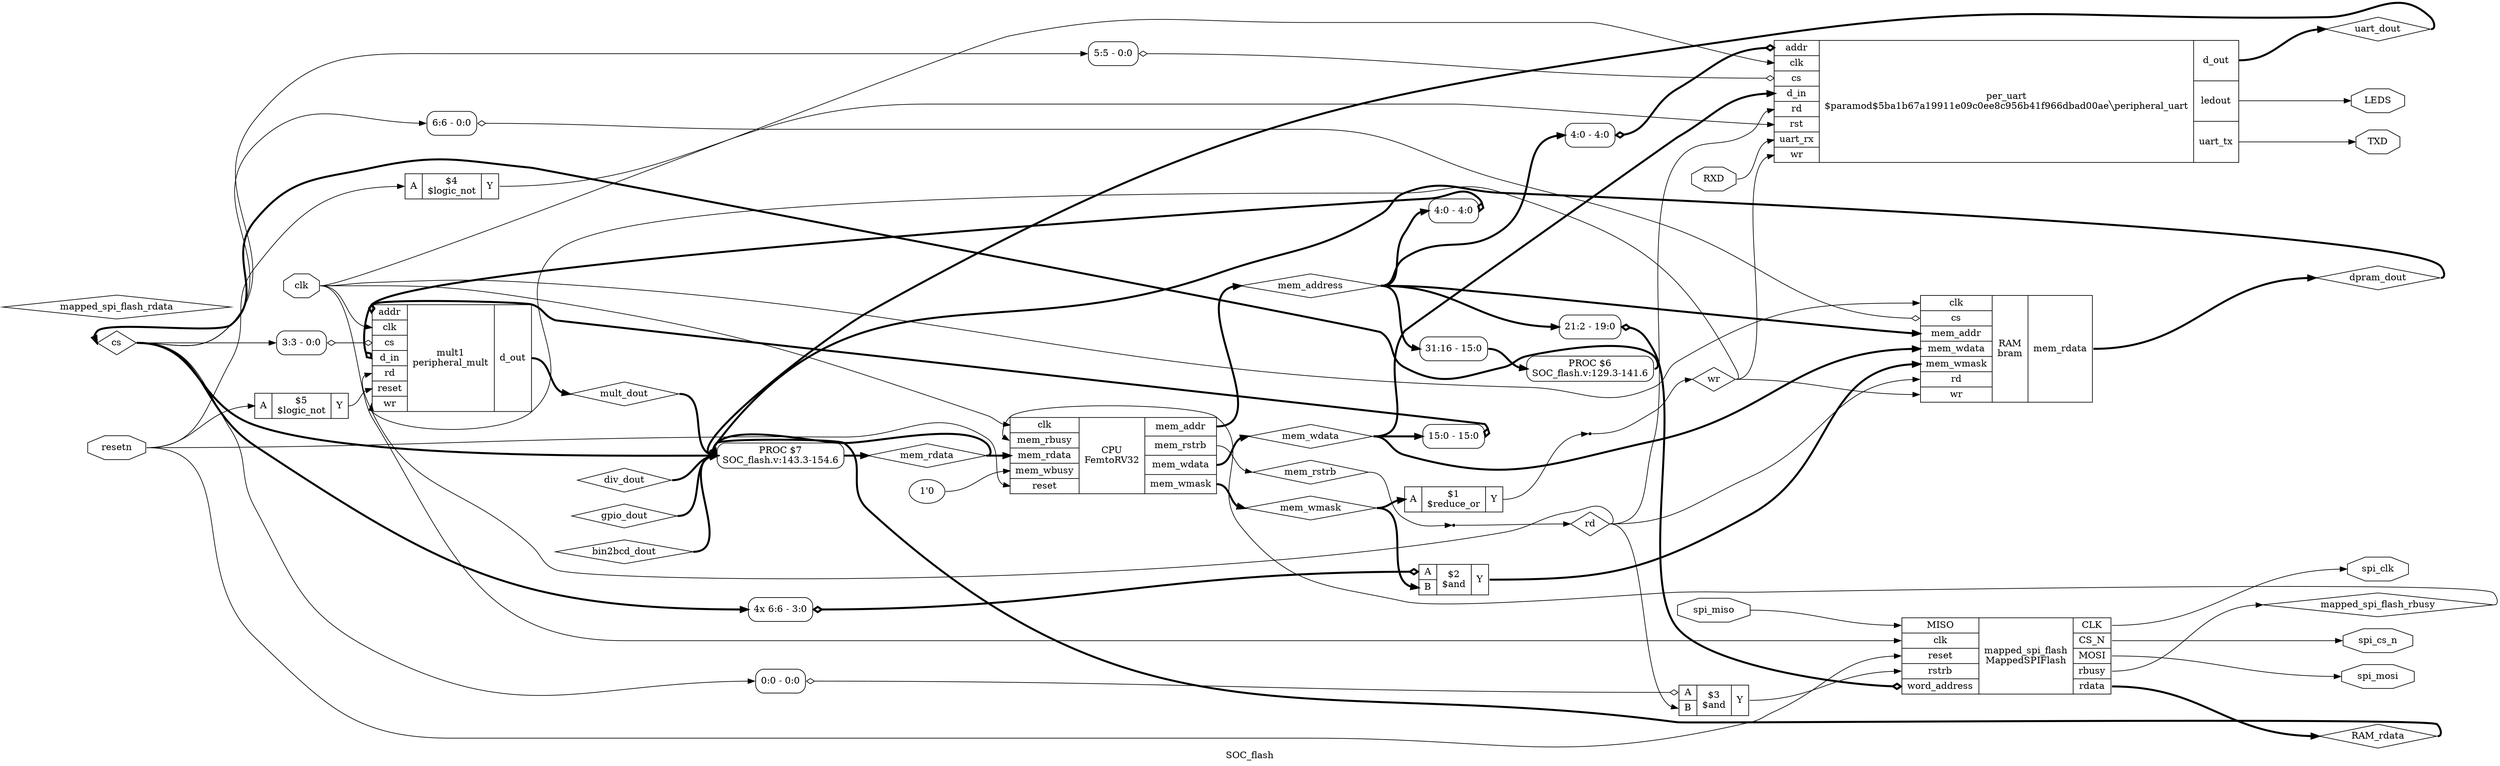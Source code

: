 digraph "SOC_flash" {
label="SOC_flash";
rankdir="LR";
remincross=true;
n10 [ shape=diamond, label="cs", color="black", fontcolor="black"];
n11 [ shape=diamond, label="dpram_dout", color="black", fontcolor="black"];
n12 [ shape=diamond, label="bin2bcd_dout", color="black", fontcolor="black"];
n13 [ shape=diamond, label="div_dout", color="black", fontcolor="black"];
n14 [ shape=diamond, label="mult_dout", color="black", fontcolor="black"];
n15 [ shape=diamond, label="gpio_dout", color="black", fontcolor="black"];
n16 [ shape=diamond, label="uart_dout", color="black", fontcolor="black"];
n17 [ shape=diamond, label="mapped_spi_flash_rdata", color="black", fontcolor="black"];
n18 [ shape=diamond, label="rd", color="black", fontcolor="black"];
n19 [ shape=diamond, label="wr", color="black", fontcolor="black"];
n20 [ shape=diamond, label="RAM_rdata", color="black", fontcolor="black"];
n21 [ shape=diamond, label="mapped_spi_flash_rbusy", color="black", fontcolor="black"];
n22 [ shape=diamond, label="mem_wmask", color="black", fontcolor="black"];
n23 [ shape=diamond, label="mem_wdata", color="black", fontcolor="black"];
n24 [ shape=diamond, label="mem_rstrb", color="black", fontcolor="black"];
n25 [ shape=diamond, label="mem_rdata", color="black", fontcolor="black"];
n26 [ shape=diamond, label="mem_address", color="black", fontcolor="black"];
n27 [ shape=octagon, label="TXD", color="black", fontcolor="black"];
n28 [ shape=octagon, label="RXD", color="black", fontcolor="black"];
n29 [ shape=octagon, label="LEDS", color="black", fontcolor="black"];
n30 [ shape=octagon, label="spi_clk", color="black", fontcolor="black"];
n31 [ shape=octagon, label="spi_cs_n", color="black", fontcolor="black"];
n32 [ shape=octagon, label="spi_miso", color="black", fontcolor="black"];
n33 [ shape=octagon, label="spi_mosi", color="black", fontcolor="black"];
n34 [ shape=octagon, label="resetn", color="black", fontcolor="black"];
n35 [ shape=octagon, label="clk", color="black", fontcolor="black"];
c38 [ shape=record, label="{{<p36> A}|$5\n$logic_not|{<p37> Y}}",  ];
c43 [ shape=record, label="{{<p39> addr|<p35> clk|<p10> cs|<p40> d_in|<p18> rd|<p41> reset|<p19> wr}|mult1\nperipheral_mult|{<p42> d_out}}",  ];
x0 [ shape=record, style=rounded, label="<s0> 4:0 - 4:0 ", color="black", fontcolor="black" ];
x0:e -> c43:p39:w [arrowhead=odiamond, arrowtail=odiamond, dir=both, color="black", fontcolor="black", style="setlinewidth(3)", label=""];
x1 [ shape=record, style=rounded, label="<s0> 3:3 - 0:0 ", color="black", fontcolor="black" ];
x1:e -> c43:p10:w [arrowhead=odiamond, arrowtail=odiamond, dir=both, color="black", fontcolor="black", label=""];
x2 [ shape=record, style=rounded, label="<s0> 15:0 - 15:0 ", color="black", fontcolor="black" ];
x2:e -> c43:p40:w [arrowhead=odiamond, arrowtail=odiamond, dir=both, color="black", fontcolor="black", style="setlinewidth(3)", label=""];
c44 [ shape=record, label="{{<p36> A}|$4\n$logic_not|{<p37> Y}}",  ];
c49 [ shape=record, label="{{<p39> addr|<p35> clk|<p10> cs|<p40> d_in|<p18> rd|<p45> rst|<p46> uart_rx|<p19> wr}|per_uart\n$paramod$5ba1b67a19911e09c0ee8c956b41f966dbad00ae&#9586;peripheral_uart|{<p42> d_out|<p47> ledout|<p48> uart_tx}}",  ];
x3 [ shape=record, style=rounded, label="<s0> 4:0 - 4:0 ", color="black", fontcolor="black" ];
x3:e -> c49:p39:w [arrowhead=odiamond, arrowtail=odiamond, dir=both, color="black", fontcolor="black", style="setlinewidth(3)", label=""];
x4 [ shape=record, style=rounded, label="<s0> 5:5 - 0:0 ", color="black", fontcolor="black" ];
x4:e -> c49:p10:w [arrowhead=odiamond, arrowtail=odiamond, dir=both, color="black", fontcolor="black", label=""];
c51 [ shape=record, label="{{<p36> A|<p50> B}|$3\n$and|{<p37> Y}}",  ];
x5 [ shape=record, style=rounded, label="<s0> 0:0 - 0:0 ", color="black", fontcolor="black" ];
x5:e -> c51:p36:w [arrowhead=odiamond, arrowtail=odiamond, dir=both, color="black", fontcolor="black", label=""];
c60 [ shape=record, label="{{<p52> MISO|<p35> clk|<p41> reset|<p53> rstrb|<p54> word_address}|mapped_spi_flash\nMappedSPIFlash|{<p55> CLK|<p56> CS_N|<p57> MOSI|<p58> rbusy|<p59> rdata}}",  ];
x6 [ shape=record, style=rounded, label="<s0> 21:2 - 19:0 ", color="black", fontcolor="black" ];
x6:e -> c60:p54:w [arrowhead=odiamond, arrowtail=odiamond, dir=both, color="black", fontcolor="black", style="setlinewidth(3)", label=""];
c61 [ shape=record, label="{{<p36> A|<p50> B}|$2\n$and|{<p37> Y}}",  ];
x7 [ shape=record, style=rounded, label="<s3> 4x 6:6 - 3:0 ", color="black", fontcolor="black" ];
x7:e -> c61:p36:w [arrowhead=odiamond, arrowtail=odiamond, dir=both, color="black", fontcolor="black", style="setlinewidth(3)", label=""];
c63 [ shape=record, label="{{<p35> clk|<p10> cs|<p62> mem_addr|<p23> mem_wdata|<p22> mem_wmask|<p18> rd|<p19> wr}|RAM\nbram|{<p25> mem_rdata}}",  ];
x8 [ shape=record, style=rounded, label="<s0> 6:6 - 0:0 ", color="black", fontcolor="black" ];
x8:e -> c63:p10:w [arrowhead=odiamond, arrowtail=odiamond, dir=both, color="black", fontcolor="black", label=""];
c64 [ shape=record, label="{{<p36> A}|$1\n$reduce_or|{<p37> Y}}",  ];
v9 [ label="1'0" ];
c67 [ shape=record, label="{{<p35> clk|<p65> mem_rbusy|<p25> mem_rdata|<p66> mem_wbusy|<p41> reset}|CPU\nFemtoRV32|{<p62> mem_addr|<p24> mem_rstrb|<p23> mem_wdata|<p22> mem_wmask}}",  ];
p10 [shape=box, style=rounded, label="PROC $7\nSOC_flash.v:143.3-154.6", ];
x12 [ shape=record, style=rounded, label="<s0> 31:16 - 15:0 ", color="black", fontcolor="black" ];
p11 [shape=box, style=rounded, label="PROC $6\nSOC_flash.v:129.3-141.6", ];
x13 [shape=point, ];
x14 [shape=point, ];
p11:e -> n10:w [color="black", fontcolor="black", style="setlinewidth(3)", label=""];
n10:e -> p10:w [color="black", fontcolor="black", style="setlinewidth(3)", label=""];
n10:e -> x1:s0:w [color="black", fontcolor="black", label=""];
n10:e -> x4:s0:w [color="black", fontcolor="black", label=""];
n10:e -> x5:s0:w [color="black", fontcolor="black", label=""];
n10:e -> x7:s3:w [color="black", fontcolor="black", style="setlinewidth(3)", label=""];
n10:e -> x8:s0:w [color="black", fontcolor="black", label=""];
c63:p25:e -> n11:w [color="black", fontcolor="black", style="setlinewidth(3)", label=""];
n11:e -> p10:w [color="black", fontcolor="black", style="setlinewidth(3)", label=""];
n12:e -> p10:w [color="black", fontcolor="black", style="setlinewidth(3)", label=""];
n13:e -> p10:w [color="black", fontcolor="black", style="setlinewidth(3)", label=""];
c43:p42:e -> n14:w [color="black", fontcolor="black", style="setlinewidth(3)", label=""];
n14:e -> p10:w [color="black", fontcolor="black", style="setlinewidth(3)", label=""];
n15:e -> p10:w [color="black", fontcolor="black", style="setlinewidth(3)", label=""];
c49:p42:e -> n16:w [color="black", fontcolor="black", style="setlinewidth(3)", label=""];
n16:e -> p10:w [color="black", fontcolor="black", style="setlinewidth(3)", label=""];
x14:e -> n18:w [color="black", fontcolor="black", label=""];
n18:e -> c43:p18:w [color="black", fontcolor="black", label=""];
n18:e -> c49:p18:w [color="black", fontcolor="black", label=""];
n18:e -> c51:p50:w [color="black", fontcolor="black", label=""];
n18:e -> c63:p18:w [color="black", fontcolor="black", label=""];
x13:e -> n19:w [color="black", fontcolor="black", label=""];
n19:e -> c43:p19:w [color="black", fontcolor="black", label=""];
n19:e -> c49:p19:w [color="black", fontcolor="black", label=""];
n19:e -> c63:p19:w [color="black", fontcolor="black", label=""];
c60:p59:e -> n20:w [color="black", fontcolor="black", style="setlinewidth(3)", label=""];
n20:e -> p10:w [color="black", fontcolor="black", style="setlinewidth(3)", label=""];
c60:p58:e -> n21:w [color="black", fontcolor="black", label=""];
n21:e -> c67:p65:w [color="black", fontcolor="black", label=""];
c67:p22:e -> n22:w [color="black", fontcolor="black", style="setlinewidth(3)", label=""];
n22:e -> c61:p50:w [color="black", fontcolor="black", style="setlinewidth(3)", label=""];
n22:e -> c64:p36:w [color="black", fontcolor="black", style="setlinewidth(3)", label=""];
c67:p23:e -> n23:w [color="black", fontcolor="black", style="setlinewidth(3)", label=""];
n23:e -> c49:p40:w [color="black", fontcolor="black", style="setlinewidth(3)", label=""];
n23:e -> c63:p23:w [color="black", fontcolor="black", style="setlinewidth(3)", label=""];
n23:e -> x2:s0:w [color="black", fontcolor="black", style="setlinewidth(3)", label=""];
c67:p24:e -> n24:w [color="black", fontcolor="black", label=""];
n24:e -> x14:w [color="black", fontcolor="black", label=""];
p10:e -> n25:w [color="black", fontcolor="black", style="setlinewidth(3)", label=""];
n25:e -> c67:p25:w [color="black", fontcolor="black", style="setlinewidth(3)", label=""];
n25:e -> p10:w [color="black", fontcolor="black", style="setlinewidth(3)", label=""];
c67:p62:e -> n26:w [color="black", fontcolor="black", style="setlinewidth(3)", label=""];
n26:e -> c63:p62:w [color="black", fontcolor="black", style="setlinewidth(3)", label=""];
n26:e -> x0:s0:w [color="black", fontcolor="black", style="setlinewidth(3)", label=""];
n26:e -> x12:s0:w [color="black", fontcolor="black", style="setlinewidth(3)", label=""];
n26:e -> x3:s0:w [color="black", fontcolor="black", style="setlinewidth(3)", label=""];
n26:e -> x6:s0:w [color="black", fontcolor="black", style="setlinewidth(3)", label=""];
c49:p48:e -> n27:w [color="black", fontcolor="black", label=""];
n28:e -> c49:p46:w [color="black", fontcolor="black", label=""];
c49:p47:e -> n29:w [color="black", fontcolor="black", label=""];
c60:p55:e -> n30:w [color="black", fontcolor="black", label=""];
c60:p56:e -> n31:w [color="black", fontcolor="black", label=""];
n32:e -> c60:p52:w [color="black", fontcolor="black", label=""];
c60:p57:e -> n33:w [color="black", fontcolor="black", label=""];
n34:e -> c38:p36:w [color="black", fontcolor="black", label=""];
n34:e -> c44:p36:w [color="black", fontcolor="black", label=""];
n34:e -> c60:p41:w [color="black", fontcolor="black", label=""];
n34:e -> c67:p41:w [color="black", fontcolor="black", label=""];
n35:e -> c43:p35:w [color="black", fontcolor="black", label=""];
n35:e -> c49:p35:w [color="black", fontcolor="black", label=""];
n35:e -> c60:p35:w [color="black", fontcolor="black", label=""];
n35:e -> c63:p35:w [color="black", fontcolor="black", label=""];
n35:e -> c67:p35:w [color="black", fontcolor="black", label=""];
c38:p37:e -> c43:p41:w [color="black", fontcolor="black", label=""];
c44:p37:e -> c49:p45:w [color="black", fontcolor="black", label=""];
c51:p37:e -> c60:p53:w [color="black", fontcolor="black", label=""];
c61:p37:e -> c63:p22:w [color="black", fontcolor="black", style="setlinewidth(3)", label=""];
c64:p37:e -> x13:w [color="black", fontcolor="black", label=""];
v9:e -> c67:p66:w [color="black", fontcolor="black", label=""];
x12:e -> p11:w [color="black", fontcolor="black", style="setlinewidth(3)", label=""];
}
